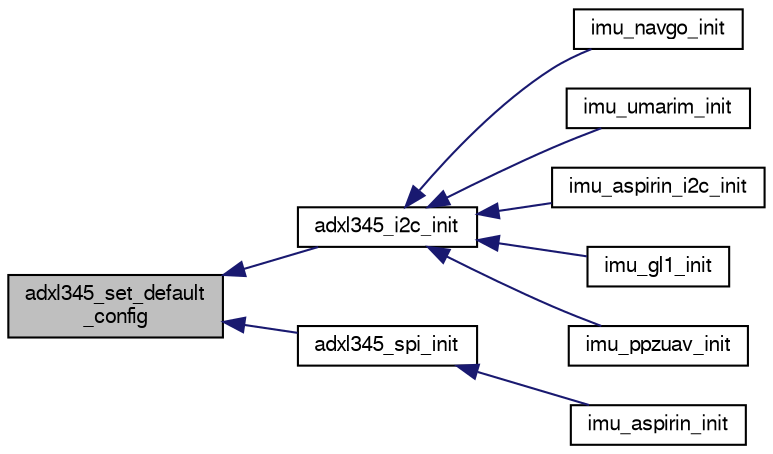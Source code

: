 digraph "adxl345_set_default_config"
{
  edge [fontname="FreeSans",fontsize="10",labelfontname="FreeSans",labelfontsize="10"];
  node [fontname="FreeSans",fontsize="10",shape=record];
  rankdir="LR";
  Node1 [label="adxl345_set_default\l_config",height=0.2,width=0.4,color="black", fillcolor="grey75", style="filled", fontcolor="black"];
  Node1 -> Node2 [dir="back",color="midnightblue",fontsize="10",style="solid",fontname="FreeSans"];
  Node2 [label="adxl345_i2c_init",height=0.2,width=0.4,color="black", fillcolor="white", style="filled",URL="$adxl345__i2c_8h.html#a8d4cfcfb4d533b36f9a60cd9cc5d6632"];
  Node2 -> Node3 [dir="back",color="midnightblue",fontsize="10",style="solid",fontname="FreeSans"];
  Node3 [label="imu_navgo_init",height=0.2,width=0.4,color="black", fillcolor="white", style="filled",URL="$imu__navgo_8h.html#abd2e06283e7a09269e0e25dfc9f38e12"];
  Node2 -> Node4 [dir="back",color="midnightblue",fontsize="10",style="solid",fontname="FreeSans"];
  Node4 [label="imu_umarim_init",height=0.2,width=0.4,color="black", fillcolor="white", style="filled",URL="$imu__umarim_8h.html#a2649003a46ec79bd639ed99e852971f5"];
  Node2 -> Node5 [dir="back",color="midnightblue",fontsize="10",style="solid",fontname="FreeSans"];
  Node5 [label="imu_aspirin_i2c_init",height=0.2,width=0.4,color="black", fillcolor="white", style="filled",URL="$imu__aspirin__i2c_8h.html#a3ab9581a70280ff7ce2776b7780f2e28"];
  Node2 -> Node6 [dir="back",color="midnightblue",fontsize="10",style="solid",fontname="FreeSans"];
  Node6 [label="imu_gl1_init",height=0.2,width=0.4,color="black", fillcolor="white", style="filled",URL="$imu__gl1_8h.html#a81309c506e7d40f9bcf314ced6c19596"];
  Node2 -> Node7 [dir="back",color="midnightblue",fontsize="10",style="solid",fontname="FreeSans"];
  Node7 [label="imu_ppzuav_init",height=0.2,width=0.4,color="black", fillcolor="white", style="filled",URL="$imu__ppzuav_8h.html#a8cf8b6c04cb82b64d0ea89fa9ebeecc1"];
  Node1 -> Node8 [dir="back",color="midnightblue",fontsize="10",style="solid",fontname="FreeSans"];
  Node8 [label="adxl345_spi_init",height=0.2,width=0.4,color="black", fillcolor="white", style="filled",URL="$adxl345__spi_8h.html#aac3961b9b55c9f9d8e2d0234ab3237aa"];
  Node8 -> Node9 [dir="back",color="midnightblue",fontsize="10",style="solid",fontname="FreeSans"];
  Node9 [label="imu_aspirin_init",height=0.2,width=0.4,color="black", fillcolor="white", style="filled",URL="$imu__aspirin_8h.html#a7cb16e620f9975439bb91f7d4819dc72"];
}
